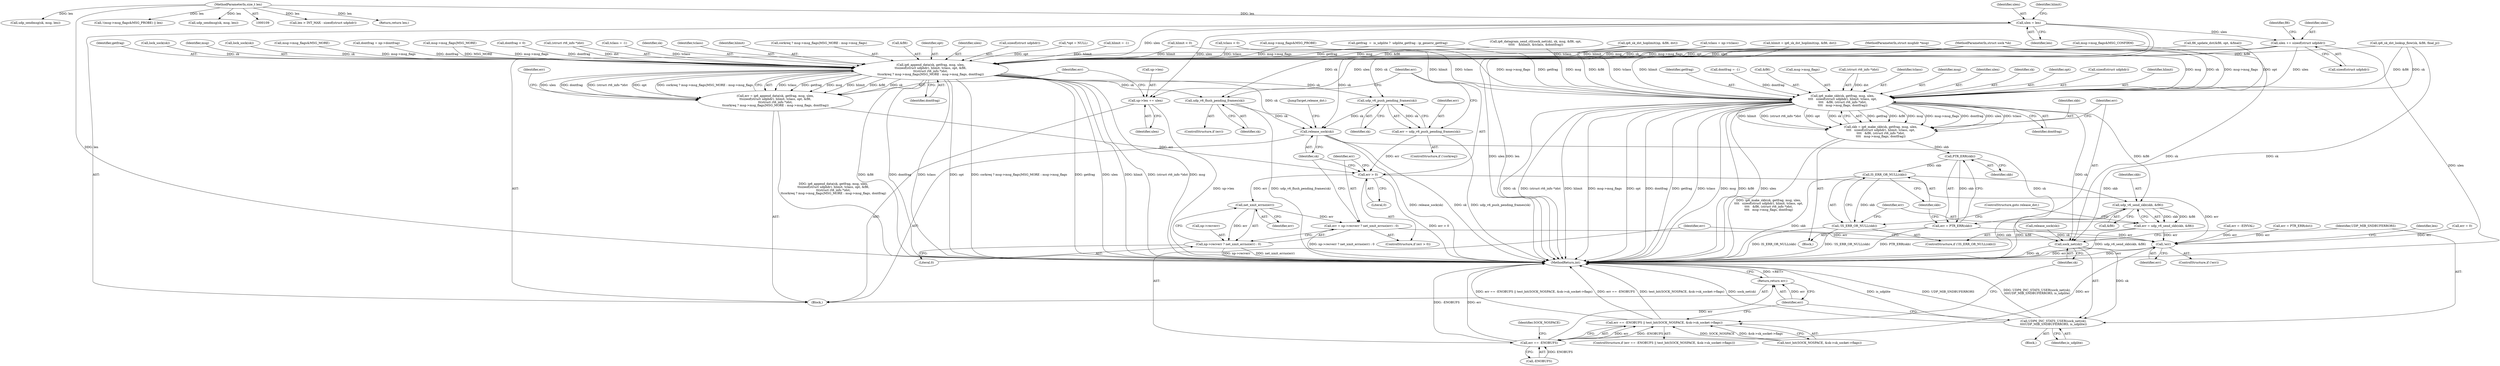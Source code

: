 digraph "0_linux_45f6fad84cc305103b28d73482b344d7f5b76f39_18@API" {
"1000391" [label="(Call,ulen += sizeof(struct udphdr))"];
"1000154" [label="(Call,ulen = len)"];
"1000112" [label="(MethodParameterIn,size_t len)"];
"1000837" [label="(Call,ip6_make_skb(sk, getfrag, msg, ulen,\n\t\t\t\t   sizeof(struct udphdr), hlimit, tclass, opt,\n\t\t\t\t   &fl6, (struct rt6_info *)dst,\n\t\t\t\t   msg->msg_flags, dontfrag))"];
"1000835" [label="(Call,skb = ip6_make_skb(sk, getfrag, msg, ulen,\n\t\t\t\t   sizeof(struct udphdr), hlimit, tclass, opt,\n\t\t\t\t   &fl6, (struct rt6_info *)dst,\n\t\t\t\t   msg->msg_flags, dontfrag))"];
"1000858" [label="(Call,PTR_ERR(skb))"];
"1000856" [label="(Call,err = PTR_ERR(skb))"];
"1001000" [label="(Call,!err)"];
"1001006" [label="(Call,err == -ENOBUFS)"];
"1001005" [label="(Call,err == -ENOBUFS || test_bit(SOCK_NOSPACE, &sk->sk_socket->flags))"];
"1001024" [label="(Return,return err;)"];
"1000862" [label="(Call,IS_ERR_OR_NULL(skb))"];
"1000861" [label="(Call,!IS_ERR_OR_NULL(skb))"];
"1000866" [label="(Call,udp_v6_send_skb(skb, &fl6))"];
"1000864" [label="(Call,err = udp_v6_send_skb(skb, &fl6))"];
"1001020" [label="(Call,sock_net(sk))"];
"1001019" [label="(Call,UDP6_INC_STATS_USER(sock_net(sk),\n\t\t\t\tUDP_MIB_SNDBUFERRORS, is_udplite))"];
"1000903" [label="(Call,up->len += ulen)"];
"1000910" [label="(Call,ip6_append_data(sk, getfrag, msg, ulen,\n\t\tsizeof(struct udphdr), hlimit, tclass, opt, &fl6,\n\t\t(struct rt6_info *)dst,\n\t\tcorkreq ? msg->msg_flags|MSG_MORE : msg->msg_flags, dontfrag))"];
"1000908" [label="(Call,err = ip6_append_data(sk, getfrag, msg, ulen,\n\t\tsizeof(struct udphdr), hlimit, tclass, opt, &fl6,\n\t\t(struct rt6_info *)dst,\n\t\tcorkreq ? msg->msg_flags|MSG_MORE : msg->msg_flags, dontfrag))"];
"1000962" [label="(Call,err > 0)"];
"1000971" [label="(Call,net_xmit_errno(err))"];
"1000965" [label="(Call,err = np->recverr ? net_xmit_errno(err) : 0)"];
"1000967" [label="(Call,np->recverr ? net_xmit_errno(err) : 0)"];
"1000938" [label="(Call,udp_v6_flush_pending_frames(sk))"];
"1000974" [label="(Call,release_sock(sk))"];
"1000946" [label="(Call,udp_v6_push_pending_frames(sk))"];
"1000944" [label="(Call,err = udp_v6_push_pending_frames(sk))"];
"1000919" [label="(Identifier,opt)"];
"1001006" [label="(Call,err == -ENOBUFS)"];
"1000862" [label="(Call,IS_ERR_OR_NULL(skb))"];
"1000866" [label="(Call,udp_v6_send_skb(skb, &fl6))"];
"1000965" [label="(Call,err = np->recverr ? net_xmit_errno(err) : 0)"];
"1000944" [label="(Call,err = udp_v6_push_pending_frames(sk))"];
"1000817" [label="(Call,tclass = np->tclass)"];
"1000156" [label="(Identifier,len)"];
"1000858" [label="(Call,PTR_ERR(skb))"];
"1000839" [label="(Identifier,getfrag)"];
"1000855" [label="(Identifier,dontfrag)"];
"1001025" [label="(Identifier,err)"];
"1000861" [label="(Call,!IS_ERR_OR_NULL(skb))"];
"1000909" [label="(Identifier,err)"];
"1000920" [label="(Call,&fl6)"];
"1000732" [label="(Call,fl6_update_dst(&fl6, opt, &final))"];
"1000344" [label="(Call,len > INT_MAX - sizeof(struct udphdr))"];
"1000814" [label="(Call,tclass < 0)"];
"1000867" [label="(Identifier,skb)"];
"1000904" [label="(Call,up->len)"];
"1001019" [label="(Call,UDP6_INC_STATS_USER(sock_net(sk),\n\t\t\t\tUDP_MIB_SNDBUFERRORS, is_udplite))"];
"1000976" [label="(JumpTarget,release_dst:)"];
"1000946" [label="(Call,udp_v6_push_pending_frames(sk))"];
"1000154" [label="(Call,ulen = len)"];
"1000179" [label="(Call,msg->msg_flags&MSG_MORE)"];
"1001002" [label="(Return,return len;)"];
"1000328" [label="(Call,udp_sendmsg(sk, msg, len))"];
"1001024" [label="(Return,return err;)"];
"1000922" [label="(Call,(struct rt6_info *)dst)"];
"1000971" [label="(Call,net_xmit_errno(err))"];
"1000911" [label="(Identifier,sk)"];
"1000947" [label="(Identifier,sk)"];
"1000962" [label="(Call,err > 0)"];
"1001021" [label="(Identifier,sk)"];
"1001020" [label="(Call,sock_net(sk))"];
"1000967" [label="(Call,np->recverr ? net_xmit_errno(err) : 0)"];
"1000837" [label="(Call,ip6_make_skb(sk, getfrag, msg, ulen,\n\t\t\t\t   sizeof(struct udphdr), hlimit, tclass, opt,\n\t\t\t\t   &fl6, (struct rt6_info *)dst,\n\t\t\t\t   msg->msg_flags, dontfrag))"];
"1000883" [label="(Call,err = -EINVAL)"];
"1001022" [label="(Identifier,UDP_MIB_SNDBUFERRORS)"];
"1000833" [label="(Block,)"];
"1001011" [label="(Identifier,SOCK_NOSPACE)"];
"1001008" [label="(Call,-ENOBUFS)"];
"1000918" [label="(Identifier,tclass)"];
"1000966" [label="(Identifier,err)"];
"1000917" [label="(Identifier,hlimit)"];
"1000964" [label="(Literal,0)"];
"1000168" [label="(Call,dontfrag = -1)"];
"1000847" [label="(Call,&fl6)"];
"1000836" [label="(Identifier,skb)"];
"1000925" [label="(Call,corkreq ? msg->msg_flags|MSG_MORE : msg->msg_flags)"];
"1000852" [label="(Call,msg->msg_flags)"];
"1000863" [label="(Identifier,skb)"];
"1001018" [label="(Block,)"];
"1000910" [label="(Call,ip6_append_data(sk, getfrag, msg, ulen,\n\t\tsizeof(struct udphdr), hlimit, tclass, opt, &fl6,\n\t\t(struct rt6_info *)dst,\n\t\tcorkreq ? msg->msg_flags|MSG_MORE : msg->msg_flags, dontfrag))"];
"1000941" [label="(ControlStructure,if (!corkreq))"];
"1000835" [label="(Call,skb = ip6_make_skb(sk, getfrag, msg, ulen,\n\t\t\t\t   sizeof(struct udphdr), hlimit, tclass, opt,\n\t\t\t\t   &fl6, (struct rt6_info *)dst,\n\t\t\t\t   msg->msg_flags, dontfrag))"];
"1000785" [label="(Call,ip6_sk_dst_lookup_flow(sk, &fl6, final_p))"];
"1000914" [label="(Identifier,ulen)"];
"1000794" [label="(Call,err = PTR_ERR(dst))"];
"1000849" [label="(Call,(struct rt6_info *)dst)"];
"1000845" [label="(Identifier,tclass)"];
"1000859" [label="(Identifier,skb)"];
"1000870" [label="(ControlStructure,goto release_dst;)"];
"1000973" [label="(Literal,0)"];
"1000961" [label="(ControlStructure,if (err > 0))"];
"1000938" [label="(Call,udp_v6_flush_pending_frames(sk))"];
"1000936" [label="(ControlStructure,if (err))"];
"1001003" [label="(Identifier,len)"];
"1001007" [label="(Identifier,err)"];
"1000155" [label="(Identifier,ulen)"];
"1000840" [label="(Identifier,msg)"];
"1000111" [label="(MethodParameterIn,struct msghdr *msg)"];
"1001004" [label="(ControlStructure,if (err == -ENOBUFS || test_bit(SOCK_NOSPACE, &sk->sk_socket->flags)))"];
"1000856" [label="(Call,err = PTR_ERR(skb))"];
"1000110" [label="(MethodParameterIn,struct sock *sk)"];
"1000963" [label="(Identifier,err)"];
"1000945" [label="(Identifier,err)"];
"1000915" [label="(Call,sizeof(struct udphdr))"];
"1000939" [label="(Identifier,sk)"];
"1000393" [label="(Call,sizeof(struct udphdr))"];
"1000975" [label="(Identifier,sk)"];
"1000860" [label="(ControlStructure,if (!IS_ERR_OR_NULL(skb)))"];
"1000841" [label="(Identifier,ulen)"];
"1000937" [label="(Identifier,err)"];
"1000999" [label="(ControlStructure,if (!err))"];
"1000864" [label="(Call,err = udp_v6_send_skb(skb, &fl6))"];
"1000134" [label="(Call,*opt = NULL)"];
"1000908" [label="(Call,err = ip6_append_data(sk, getfrag, msg, ulen,\n\t\tsizeof(struct udphdr), hlimit, tclass, opt, &fl6,\n\t\t(struct rt6_info *)dst,\n\t\tcorkreq ? msg->msg_flags|MSG_MORE : msg->msg_flags, dontfrag))"];
"1000974" [label="(Call,release_sock(sk))"];
"1000838" [label="(Identifier,sk)"];
"1000158" [label="(Call,hlimit = -1)"];
"1000865" [label="(Identifier,err)"];
"1000912" [label="(Identifier,getfrag)"];
"1000392" [label="(Identifier,ulen)"];
"1000364" [label="(Call,lock_sock(sk))"];
"1000972" [label="(Identifier,err)"];
"1000913" [label="(Identifier,msg)"];
"1000846" [label="(Identifier,opt)"];
"1000842" [label="(Call,sizeof(struct udphdr))"];
"1000903" [label="(Call,up->len += ulen)"];
"1000857" [label="(Identifier,err)"];
"1000803" [label="(Call,hlimit < 0)"];
"1000868" [label="(Call,&fl6)"];
"1000968" [label="(Call,np->recverr)"];
"1001032" [label="(Call,msg->msg_flags&MSG_PROBE)"];
"1000113" [label="(Block,)"];
"1000871" [label="(Call,lock_sock(sk))"];
"1000353" [label="(Call,getfrag  =  is_udplite ?  udplite_getfrag : ip_generic_getfrag)"];
"1000898" [label="(Call,dontfrag = np->dontfrag)"];
"1001005" [label="(Call,err == -ENOBUFS || test_bit(SOCK_NOSPACE, &sk->sk_socket->flags))"];
"1000589" [label="(Call,ip6_datagram_send_ctl(sock_net(sk), sk, msg, &fl6, opt,\n\t\t\t\t\t    &hlimit, &tclass, &dontfrag))"];
"1001001" [label="(Identifier,err)"];
"1000879" [label="(Call,release_sock(sk))"];
"1000391" [label="(Call,ulen += sizeof(struct udphdr))"];
"1000935" [label="(Identifier,dontfrag)"];
"1001023" [label="(Identifier,is_udplite)"];
"1000907" [label="(Identifier,ulen)"];
"1000159" [label="(Identifier,hlimit)"];
"1001039" [label="(Call,err = 0)"];
"1000927" [label="(Call,msg->msg_flags|MSG_MORE)"];
"1000895" [label="(Call,dontfrag < 0)"];
"1000112" [label="(MethodParameterIn,size_t len)"];
"1000163" [label="(Call,tclass = -1)"];
"1000397" [label="(Identifier,fl6)"];
"1001043" [label="(MethodReturn,int)"];
"1001000" [label="(Call,!err)"];
"1000808" [label="(Call,ip6_sk_dst_hoplimit(np, &fl6, dst))"];
"1000806" [label="(Call,hlimit = ip6_sk_dst_hoplimit(np, &fl6, dst))"];
"1000823" [label="(Call,msg->msg_flags&MSG_CONFIRM)"];
"1001030" [label="(Call,!(msg->msg_flags&MSG_PROBE) || len)"];
"1001010" [label="(Call,test_bit(SOCK_NOSPACE, &sk->sk_socket->flags))"];
"1000339" [label="(Call,udp_sendmsg(sk, msg, len))"];
"1000844" [label="(Identifier,hlimit)"];
"1000391" -> "1000113"  [label="AST: "];
"1000391" -> "1000393"  [label="CFG: "];
"1000392" -> "1000391"  [label="AST: "];
"1000393" -> "1000391"  [label="AST: "];
"1000397" -> "1000391"  [label="CFG: "];
"1000391" -> "1001043"  [label="DDG: ulen"];
"1000154" -> "1000391"  [label="DDG: ulen"];
"1000391" -> "1000837"  [label="DDG: ulen"];
"1000391" -> "1000903"  [label="DDG: ulen"];
"1000391" -> "1000910"  [label="DDG: ulen"];
"1000154" -> "1000113"  [label="AST: "];
"1000154" -> "1000156"  [label="CFG: "];
"1000155" -> "1000154"  [label="AST: "];
"1000156" -> "1000154"  [label="AST: "];
"1000159" -> "1000154"  [label="CFG: "];
"1000154" -> "1001043"  [label="DDG: ulen"];
"1000154" -> "1001043"  [label="DDG: len"];
"1000112" -> "1000154"  [label="DDG: len"];
"1000154" -> "1000903"  [label="DDG: ulen"];
"1000154" -> "1000910"  [label="DDG: ulen"];
"1000112" -> "1000109"  [label="AST: "];
"1000112" -> "1001043"  [label="DDG: len"];
"1000112" -> "1000328"  [label="DDG: len"];
"1000112" -> "1000339"  [label="DDG: len"];
"1000112" -> "1000344"  [label="DDG: len"];
"1000112" -> "1001002"  [label="DDG: len"];
"1000112" -> "1001030"  [label="DDG: len"];
"1000837" -> "1000835"  [label="AST: "];
"1000837" -> "1000855"  [label="CFG: "];
"1000838" -> "1000837"  [label="AST: "];
"1000839" -> "1000837"  [label="AST: "];
"1000840" -> "1000837"  [label="AST: "];
"1000841" -> "1000837"  [label="AST: "];
"1000842" -> "1000837"  [label="AST: "];
"1000844" -> "1000837"  [label="AST: "];
"1000845" -> "1000837"  [label="AST: "];
"1000846" -> "1000837"  [label="AST: "];
"1000847" -> "1000837"  [label="AST: "];
"1000849" -> "1000837"  [label="AST: "];
"1000852" -> "1000837"  [label="AST: "];
"1000855" -> "1000837"  [label="AST: "];
"1000835" -> "1000837"  [label="CFG: "];
"1000837" -> "1001043"  [label="DDG: sk"];
"1000837" -> "1001043"  [label="DDG: (struct rt6_info *)dst"];
"1000837" -> "1001043"  [label="DDG: hlimit"];
"1000837" -> "1001043"  [label="DDG: msg->msg_flags"];
"1000837" -> "1001043"  [label="DDG: opt"];
"1000837" -> "1001043"  [label="DDG: dontfrag"];
"1000837" -> "1001043"  [label="DDG: getfrag"];
"1000837" -> "1001043"  [label="DDG: tclass"];
"1000837" -> "1001043"  [label="DDG: msg"];
"1000837" -> "1001043"  [label="DDG: &fl6"];
"1000837" -> "1001043"  [label="DDG: ulen"];
"1000837" -> "1000835"  [label="DDG: getfrag"];
"1000837" -> "1000835"  [label="DDG: &fl6"];
"1000837" -> "1000835"  [label="DDG: msg"];
"1000837" -> "1000835"  [label="DDG: msg->msg_flags"];
"1000837" -> "1000835"  [label="DDG: dontfrag"];
"1000837" -> "1000835"  [label="DDG: ulen"];
"1000837" -> "1000835"  [label="DDG: tclass"];
"1000837" -> "1000835"  [label="DDG: hlimit"];
"1000837" -> "1000835"  [label="DDG: (struct rt6_info *)dst"];
"1000837" -> "1000835"  [label="DDG: opt"];
"1000837" -> "1000835"  [label="DDG: sk"];
"1000785" -> "1000837"  [label="DDG: sk"];
"1000785" -> "1000837"  [label="DDG: &fl6"];
"1000110" -> "1000837"  [label="DDG: sk"];
"1000353" -> "1000837"  [label="DDG: getfrag"];
"1000589" -> "1000837"  [label="DDG: msg"];
"1000111" -> "1000837"  [label="DDG: msg"];
"1000806" -> "1000837"  [label="DDG: hlimit"];
"1000803" -> "1000837"  [label="DDG: hlimit"];
"1000817" -> "1000837"  [label="DDG: tclass"];
"1000814" -> "1000837"  [label="DDG: tclass"];
"1000732" -> "1000837"  [label="DDG: opt"];
"1000808" -> "1000837"  [label="DDG: &fl6"];
"1000849" -> "1000837"  [label="DDG: dst"];
"1000823" -> "1000837"  [label="DDG: msg->msg_flags"];
"1001032" -> "1000837"  [label="DDG: msg->msg_flags"];
"1000168" -> "1000837"  [label="DDG: dontfrag"];
"1000837" -> "1000866"  [label="DDG: &fl6"];
"1000837" -> "1001020"  [label="DDG: sk"];
"1000835" -> "1000833"  [label="AST: "];
"1000836" -> "1000835"  [label="AST: "];
"1000857" -> "1000835"  [label="CFG: "];
"1000835" -> "1001043"  [label="DDG: ip6_make_skb(sk, getfrag, msg, ulen,\n\t\t\t\t   sizeof(struct udphdr), hlimit, tclass, opt,\n\t\t\t\t   &fl6, (struct rt6_info *)dst,\n\t\t\t\t   msg->msg_flags, dontfrag)"];
"1000835" -> "1000858"  [label="DDG: skb"];
"1000858" -> "1000856"  [label="AST: "];
"1000858" -> "1000859"  [label="CFG: "];
"1000859" -> "1000858"  [label="AST: "];
"1000856" -> "1000858"  [label="CFG: "];
"1000858" -> "1000856"  [label="DDG: skb"];
"1000858" -> "1000862"  [label="DDG: skb"];
"1000856" -> "1000833"  [label="AST: "];
"1000857" -> "1000856"  [label="AST: "];
"1000863" -> "1000856"  [label="CFG: "];
"1000856" -> "1001043"  [label="DDG: PTR_ERR(skb)"];
"1000856" -> "1001000"  [label="DDG: err"];
"1001000" -> "1000999"  [label="AST: "];
"1001000" -> "1001001"  [label="CFG: "];
"1001001" -> "1001000"  [label="AST: "];
"1001003" -> "1001000"  [label="CFG: "];
"1001007" -> "1001000"  [label="CFG: "];
"1001000" -> "1001043"  [label="DDG: err"];
"1001000" -> "1001043"  [label="DDG: !err"];
"1000883" -> "1001000"  [label="DDG: err"];
"1000794" -> "1001000"  [label="DDG: err"];
"1000965" -> "1001000"  [label="DDG: err"];
"1000962" -> "1001000"  [label="DDG: err"];
"1001039" -> "1001000"  [label="DDG: err"];
"1000864" -> "1001000"  [label="DDG: err"];
"1001000" -> "1001006"  [label="DDG: err"];
"1001006" -> "1001005"  [label="AST: "];
"1001006" -> "1001008"  [label="CFG: "];
"1001007" -> "1001006"  [label="AST: "];
"1001008" -> "1001006"  [label="AST: "];
"1001011" -> "1001006"  [label="CFG: "];
"1001005" -> "1001006"  [label="CFG: "];
"1001006" -> "1001043"  [label="DDG: -ENOBUFS"];
"1001006" -> "1001043"  [label="DDG: err"];
"1001006" -> "1001005"  [label="DDG: err"];
"1001006" -> "1001005"  [label="DDG: -ENOBUFS"];
"1001008" -> "1001006"  [label="DDG: ENOBUFS"];
"1001006" -> "1001024"  [label="DDG: err"];
"1001005" -> "1001004"  [label="AST: "];
"1001005" -> "1001010"  [label="CFG: "];
"1001010" -> "1001005"  [label="AST: "];
"1001021" -> "1001005"  [label="CFG: "];
"1001025" -> "1001005"  [label="CFG: "];
"1001005" -> "1001043"  [label="DDG: err == -ENOBUFS || test_bit(SOCK_NOSPACE, &sk->sk_socket->flags)"];
"1001005" -> "1001043"  [label="DDG: err == -ENOBUFS"];
"1001005" -> "1001043"  [label="DDG: test_bit(SOCK_NOSPACE, &sk->sk_socket->flags)"];
"1001010" -> "1001005"  [label="DDG: SOCK_NOSPACE"];
"1001010" -> "1001005"  [label="DDG: &sk->sk_socket->flags"];
"1001024" -> "1000113"  [label="AST: "];
"1001024" -> "1001025"  [label="CFG: "];
"1001025" -> "1001024"  [label="AST: "];
"1001043" -> "1001024"  [label="CFG: "];
"1001024" -> "1001043"  [label="DDG: <RET>"];
"1001025" -> "1001024"  [label="DDG: err"];
"1000862" -> "1000861"  [label="AST: "];
"1000862" -> "1000863"  [label="CFG: "];
"1000863" -> "1000862"  [label="AST: "];
"1000861" -> "1000862"  [label="CFG: "];
"1000862" -> "1001043"  [label="DDG: skb"];
"1000862" -> "1000861"  [label="DDG: skb"];
"1000862" -> "1000866"  [label="DDG: skb"];
"1000861" -> "1000860"  [label="AST: "];
"1000865" -> "1000861"  [label="CFG: "];
"1000870" -> "1000861"  [label="CFG: "];
"1000861" -> "1001043"  [label="DDG: IS_ERR_OR_NULL(skb)"];
"1000861" -> "1001043"  [label="DDG: !IS_ERR_OR_NULL(skb)"];
"1000866" -> "1000864"  [label="AST: "];
"1000866" -> "1000868"  [label="CFG: "];
"1000867" -> "1000866"  [label="AST: "];
"1000868" -> "1000866"  [label="AST: "];
"1000864" -> "1000866"  [label="CFG: "];
"1000866" -> "1001043"  [label="DDG: skb"];
"1000866" -> "1001043"  [label="DDG: &fl6"];
"1000866" -> "1000864"  [label="DDG: skb"];
"1000866" -> "1000864"  [label="DDG: &fl6"];
"1000864" -> "1000860"  [label="AST: "];
"1000865" -> "1000864"  [label="AST: "];
"1000870" -> "1000864"  [label="CFG: "];
"1000864" -> "1001043"  [label="DDG: udp_v6_send_skb(skb, &fl6)"];
"1001020" -> "1001019"  [label="AST: "];
"1001020" -> "1001021"  [label="CFG: "];
"1001021" -> "1001020"  [label="AST: "];
"1001022" -> "1001020"  [label="CFG: "];
"1001020" -> "1001043"  [label="DDG: sk"];
"1001020" -> "1001019"  [label="DDG: sk"];
"1000974" -> "1001020"  [label="DDG: sk"];
"1000785" -> "1001020"  [label="DDG: sk"];
"1000879" -> "1001020"  [label="DDG: sk"];
"1000110" -> "1001020"  [label="DDG: sk"];
"1001019" -> "1001018"  [label="AST: "];
"1001019" -> "1001023"  [label="CFG: "];
"1001022" -> "1001019"  [label="AST: "];
"1001023" -> "1001019"  [label="AST: "];
"1001025" -> "1001019"  [label="CFG: "];
"1001019" -> "1001043"  [label="DDG: UDP6_INC_STATS_USER(sock_net(sk),\n\t\t\t\tUDP_MIB_SNDBUFERRORS, is_udplite)"];
"1001019" -> "1001043"  [label="DDG: sock_net(sk)"];
"1001019" -> "1001043"  [label="DDG: is_udplite"];
"1001019" -> "1001043"  [label="DDG: UDP_MIB_SNDBUFERRORS"];
"1000903" -> "1000113"  [label="AST: "];
"1000903" -> "1000907"  [label="CFG: "];
"1000904" -> "1000903"  [label="AST: "];
"1000907" -> "1000903"  [label="AST: "];
"1000909" -> "1000903"  [label="CFG: "];
"1000903" -> "1001043"  [label="DDG: up->len"];
"1000910" -> "1000908"  [label="AST: "];
"1000910" -> "1000935"  [label="CFG: "];
"1000911" -> "1000910"  [label="AST: "];
"1000912" -> "1000910"  [label="AST: "];
"1000913" -> "1000910"  [label="AST: "];
"1000914" -> "1000910"  [label="AST: "];
"1000915" -> "1000910"  [label="AST: "];
"1000917" -> "1000910"  [label="AST: "];
"1000918" -> "1000910"  [label="AST: "];
"1000919" -> "1000910"  [label="AST: "];
"1000920" -> "1000910"  [label="AST: "];
"1000922" -> "1000910"  [label="AST: "];
"1000925" -> "1000910"  [label="AST: "];
"1000935" -> "1000910"  [label="AST: "];
"1000908" -> "1000910"  [label="CFG: "];
"1000910" -> "1001043"  [label="DDG: &fl6"];
"1000910" -> "1001043"  [label="DDG: dontfrag"];
"1000910" -> "1001043"  [label="DDG: tclass"];
"1000910" -> "1001043"  [label="DDG: opt"];
"1000910" -> "1001043"  [label="DDG: corkreq ? msg->msg_flags|MSG_MORE : msg->msg_flags"];
"1000910" -> "1001043"  [label="DDG: getfrag"];
"1000910" -> "1001043"  [label="DDG: ulen"];
"1000910" -> "1001043"  [label="DDG: hlimit"];
"1000910" -> "1001043"  [label="DDG: (struct rt6_info *)dst"];
"1000910" -> "1001043"  [label="DDG: msg"];
"1000910" -> "1000908"  [label="DDG: tclass"];
"1000910" -> "1000908"  [label="DDG: getfrag"];
"1000910" -> "1000908"  [label="DDG: msg"];
"1000910" -> "1000908"  [label="DDG: hlimit"];
"1000910" -> "1000908"  [label="DDG: &fl6"];
"1000910" -> "1000908"  [label="DDG: sk"];
"1000910" -> "1000908"  [label="DDG: ulen"];
"1000910" -> "1000908"  [label="DDG: dontfrag"];
"1000910" -> "1000908"  [label="DDG: (struct rt6_info *)dst"];
"1000910" -> "1000908"  [label="DDG: opt"];
"1000910" -> "1000908"  [label="DDG: corkreq ? msg->msg_flags|MSG_MORE : msg->msg_flags"];
"1000364" -> "1000910"  [label="DDG: sk"];
"1000871" -> "1000910"  [label="DDG: sk"];
"1000110" -> "1000910"  [label="DDG: sk"];
"1000353" -> "1000910"  [label="DDG: getfrag"];
"1000589" -> "1000910"  [label="DDG: msg"];
"1000111" -> "1000910"  [label="DDG: msg"];
"1000158" -> "1000910"  [label="DDG: hlimit"];
"1000806" -> "1000910"  [label="DDG: hlimit"];
"1000803" -> "1000910"  [label="DDG: hlimit"];
"1000163" -> "1000910"  [label="DDG: tclass"];
"1000817" -> "1000910"  [label="DDG: tclass"];
"1000814" -> "1000910"  [label="DDG: tclass"];
"1000732" -> "1000910"  [label="DDG: opt"];
"1000134" -> "1000910"  [label="DDG: opt"];
"1000808" -> "1000910"  [label="DDG: &fl6"];
"1000785" -> "1000910"  [label="DDG: &fl6"];
"1000922" -> "1000910"  [label="DDG: dst"];
"1000927" -> "1000910"  [label="DDG: msg->msg_flags"];
"1000927" -> "1000910"  [label="DDG: MSG_MORE"];
"1000823" -> "1000910"  [label="DDG: msg->msg_flags"];
"1000179" -> "1000910"  [label="DDG: msg->msg_flags"];
"1001032" -> "1000910"  [label="DDG: msg->msg_flags"];
"1000898" -> "1000910"  [label="DDG: dontfrag"];
"1000895" -> "1000910"  [label="DDG: dontfrag"];
"1000910" -> "1000938"  [label="DDG: sk"];
"1000910" -> "1000946"  [label="DDG: sk"];
"1000910" -> "1000974"  [label="DDG: sk"];
"1000908" -> "1000113"  [label="AST: "];
"1000909" -> "1000908"  [label="AST: "];
"1000937" -> "1000908"  [label="CFG: "];
"1000908" -> "1001043"  [label="DDG: ip6_append_data(sk, getfrag, msg, ulen,\n\t\tsizeof(struct udphdr), hlimit, tclass, opt, &fl6,\n\t\t(struct rt6_info *)dst,\n\t\tcorkreq ? msg->msg_flags|MSG_MORE : msg->msg_flags, dontfrag)"];
"1000908" -> "1000962"  [label="DDG: err"];
"1000962" -> "1000961"  [label="AST: "];
"1000962" -> "1000964"  [label="CFG: "];
"1000963" -> "1000962"  [label="AST: "];
"1000964" -> "1000962"  [label="AST: "];
"1000966" -> "1000962"  [label="CFG: "];
"1000975" -> "1000962"  [label="CFG: "];
"1000962" -> "1001043"  [label="DDG: err > 0"];
"1000944" -> "1000962"  [label="DDG: err"];
"1000962" -> "1000971"  [label="DDG: err"];
"1000971" -> "1000967"  [label="AST: "];
"1000971" -> "1000972"  [label="CFG: "];
"1000972" -> "1000971"  [label="AST: "];
"1000967" -> "1000971"  [label="CFG: "];
"1000971" -> "1000965"  [label="DDG: err"];
"1000971" -> "1000967"  [label="DDG: err"];
"1000965" -> "1000961"  [label="AST: "];
"1000965" -> "1000967"  [label="CFG: "];
"1000966" -> "1000965"  [label="AST: "];
"1000967" -> "1000965"  [label="AST: "];
"1000975" -> "1000965"  [label="CFG: "];
"1000965" -> "1001043"  [label="DDG: np->recverr ? net_xmit_errno(err) : 0"];
"1000967" -> "1000973"  [label="CFG: "];
"1000968" -> "1000967"  [label="AST: "];
"1000973" -> "1000967"  [label="AST: "];
"1000967" -> "1001043"  [label="DDG: net_xmit_errno(err)"];
"1000967" -> "1001043"  [label="DDG: np->recverr"];
"1000938" -> "1000936"  [label="AST: "];
"1000938" -> "1000939"  [label="CFG: "];
"1000939" -> "1000938"  [label="AST: "];
"1000963" -> "1000938"  [label="CFG: "];
"1000938" -> "1001043"  [label="DDG: udp_v6_flush_pending_frames(sk)"];
"1000110" -> "1000938"  [label="DDG: sk"];
"1000938" -> "1000974"  [label="DDG: sk"];
"1000974" -> "1000113"  [label="AST: "];
"1000974" -> "1000975"  [label="CFG: "];
"1000975" -> "1000974"  [label="AST: "];
"1000976" -> "1000974"  [label="CFG: "];
"1000974" -> "1001043"  [label="DDG: release_sock(sk)"];
"1000974" -> "1001043"  [label="DDG: sk"];
"1000946" -> "1000974"  [label="DDG: sk"];
"1000110" -> "1000974"  [label="DDG: sk"];
"1000946" -> "1000944"  [label="AST: "];
"1000946" -> "1000947"  [label="CFG: "];
"1000947" -> "1000946"  [label="AST: "];
"1000944" -> "1000946"  [label="CFG: "];
"1000946" -> "1000944"  [label="DDG: sk"];
"1000110" -> "1000946"  [label="DDG: sk"];
"1000944" -> "1000941"  [label="AST: "];
"1000945" -> "1000944"  [label="AST: "];
"1000963" -> "1000944"  [label="CFG: "];
"1000944" -> "1001043"  [label="DDG: udp_v6_push_pending_frames(sk)"];
}
